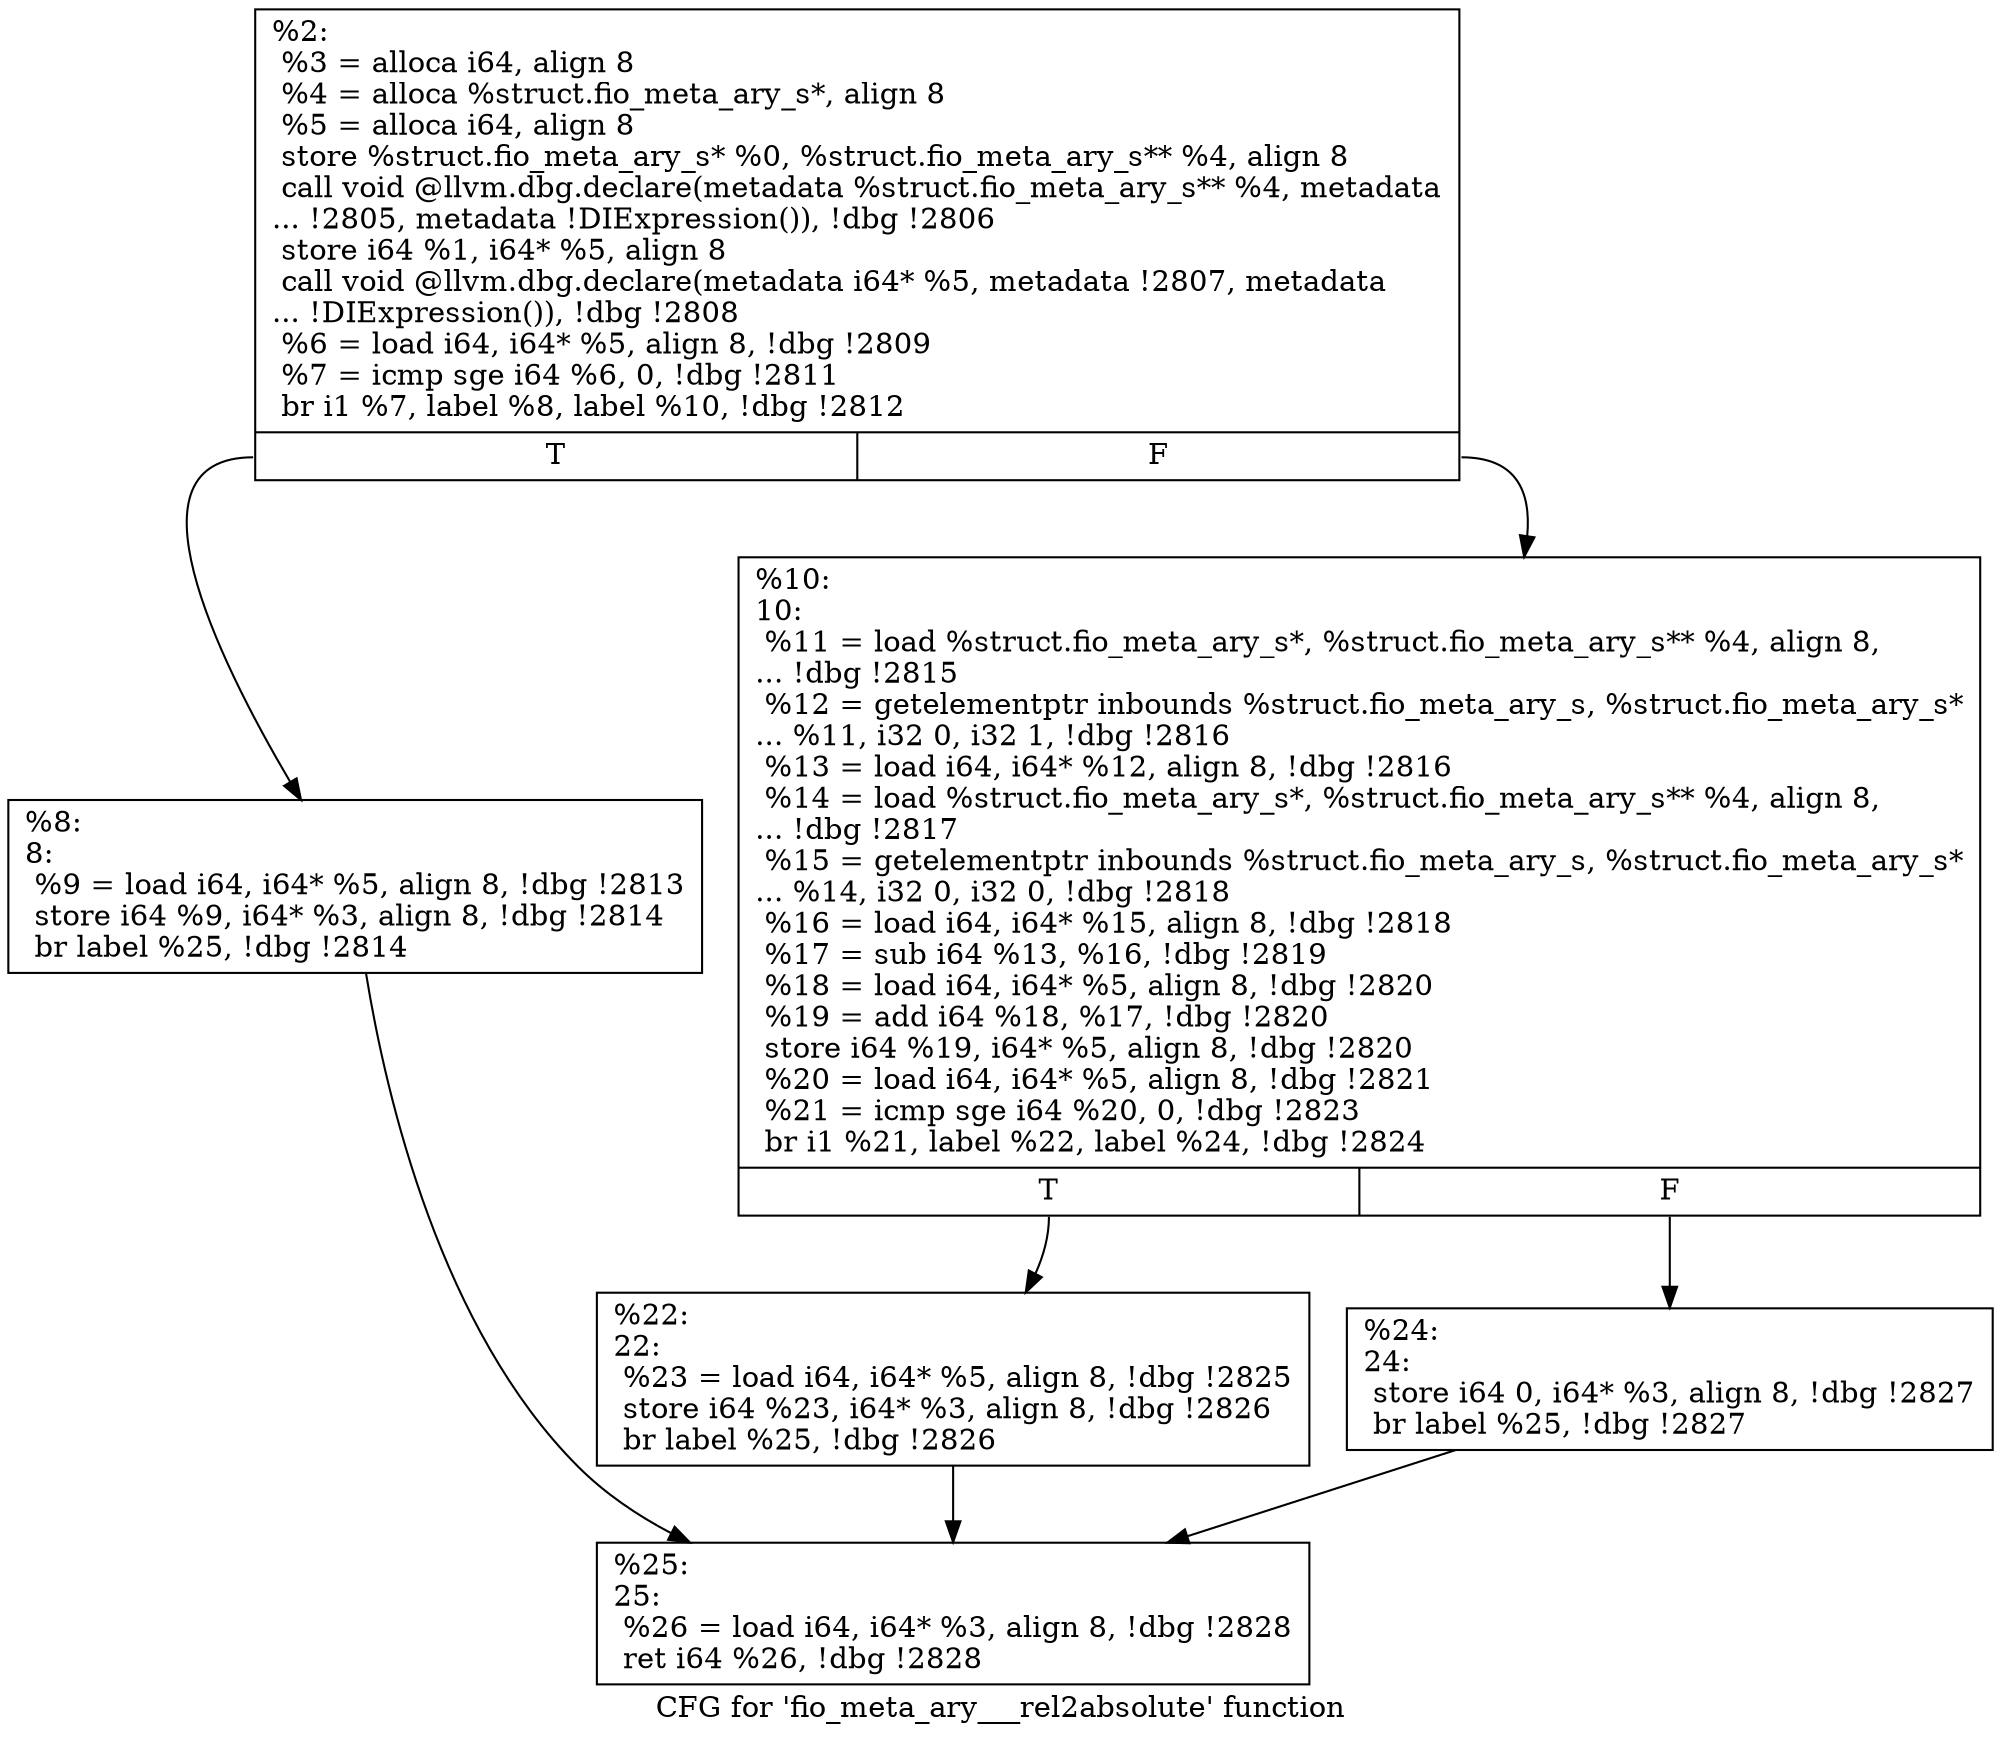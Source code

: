 digraph "CFG for 'fio_meta_ary___rel2absolute' function" {
	label="CFG for 'fio_meta_ary___rel2absolute' function";

	Node0x556851801100 [shape=record,label="{%2:\l  %3 = alloca i64, align 8\l  %4 = alloca %struct.fio_meta_ary_s*, align 8\l  %5 = alloca i64, align 8\l  store %struct.fio_meta_ary_s* %0, %struct.fio_meta_ary_s** %4, align 8\l  call void @llvm.dbg.declare(metadata %struct.fio_meta_ary_s** %4, metadata\l... !2805, metadata !DIExpression()), !dbg !2806\l  store i64 %1, i64* %5, align 8\l  call void @llvm.dbg.declare(metadata i64* %5, metadata !2807, metadata\l... !DIExpression()), !dbg !2808\l  %6 = load i64, i64* %5, align 8, !dbg !2809\l  %7 = icmp sge i64 %6, 0, !dbg !2811\l  br i1 %7, label %8, label %10, !dbg !2812\l|{<s0>T|<s1>F}}"];
	Node0x556851801100:s0 -> Node0x556851804fd0;
	Node0x556851801100:s1 -> Node0x556851805020;
	Node0x556851804fd0 [shape=record,label="{%8:\l8:                                                \l  %9 = load i64, i64* %5, align 8, !dbg !2813\l  store i64 %9, i64* %3, align 8, !dbg !2814\l  br label %25, !dbg !2814\l}"];
	Node0x556851804fd0 -> Node0x556851805110;
	Node0x556851805020 [shape=record,label="{%10:\l10:                                               \l  %11 = load %struct.fio_meta_ary_s*, %struct.fio_meta_ary_s** %4, align 8,\l... !dbg !2815\l  %12 = getelementptr inbounds %struct.fio_meta_ary_s, %struct.fio_meta_ary_s*\l... %11, i32 0, i32 1, !dbg !2816\l  %13 = load i64, i64* %12, align 8, !dbg !2816\l  %14 = load %struct.fio_meta_ary_s*, %struct.fio_meta_ary_s** %4, align 8,\l... !dbg !2817\l  %15 = getelementptr inbounds %struct.fio_meta_ary_s, %struct.fio_meta_ary_s*\l... %14, i32 0, i32 0, !dbg !2818\l  %16 = load i64, i64* %15, align 8, !dbg !2818\l  %17 = sub i64 %13, %16, !dbg !2819\l  %18 = load i64, i64* %5, align 8, !dbg !2820\l  %19 = add i64 %18, %17, !dbg !2820\l  store i64 %19, i64* %5, align 8, !dbg !2820\l  %20 = load i64, i64* %5, align 8, !dbg !2821\l  %21 = icmp sge i64 %20, 0, !dbg !2823\l  br i1 %21, label %22, label %24, !dbg !2824\l|{<s0>T|<s1>F}}"];
	Node0x556851805020:s0 -> Node0x556851805070;
	Node0x556851805020:s1 -> Node0x5568518050c0;
	Node0x556851805070 [shape=record,label="{%22:\l22:                                               \l  %23 = load i64, i64* %5, align 8, !dbg !2825\l  store i64 %23, i64* %3, align 8, !dbg !2826\l  br label %25, !dbg !2826\l}"];
	Node0x556851805070 -> Node0x556851805110;
	Node0x5568518050c0 [shape=record,label="{%24:\l24:                                               \l  store i64 0, i64* %3, align 8, !dbg !2827\l  br label %25, !dbg !2827\l}"];
	Node0x5568518050c0 -> Node0x556851805110;
	Node0x556851805110 [shape=record,label="{%25:\l25:                                               \l  %26 = load i64, i64* %3, align 8, !dbg !2828\l  ret i64 %26, !dbg !2828\l}"];
}
